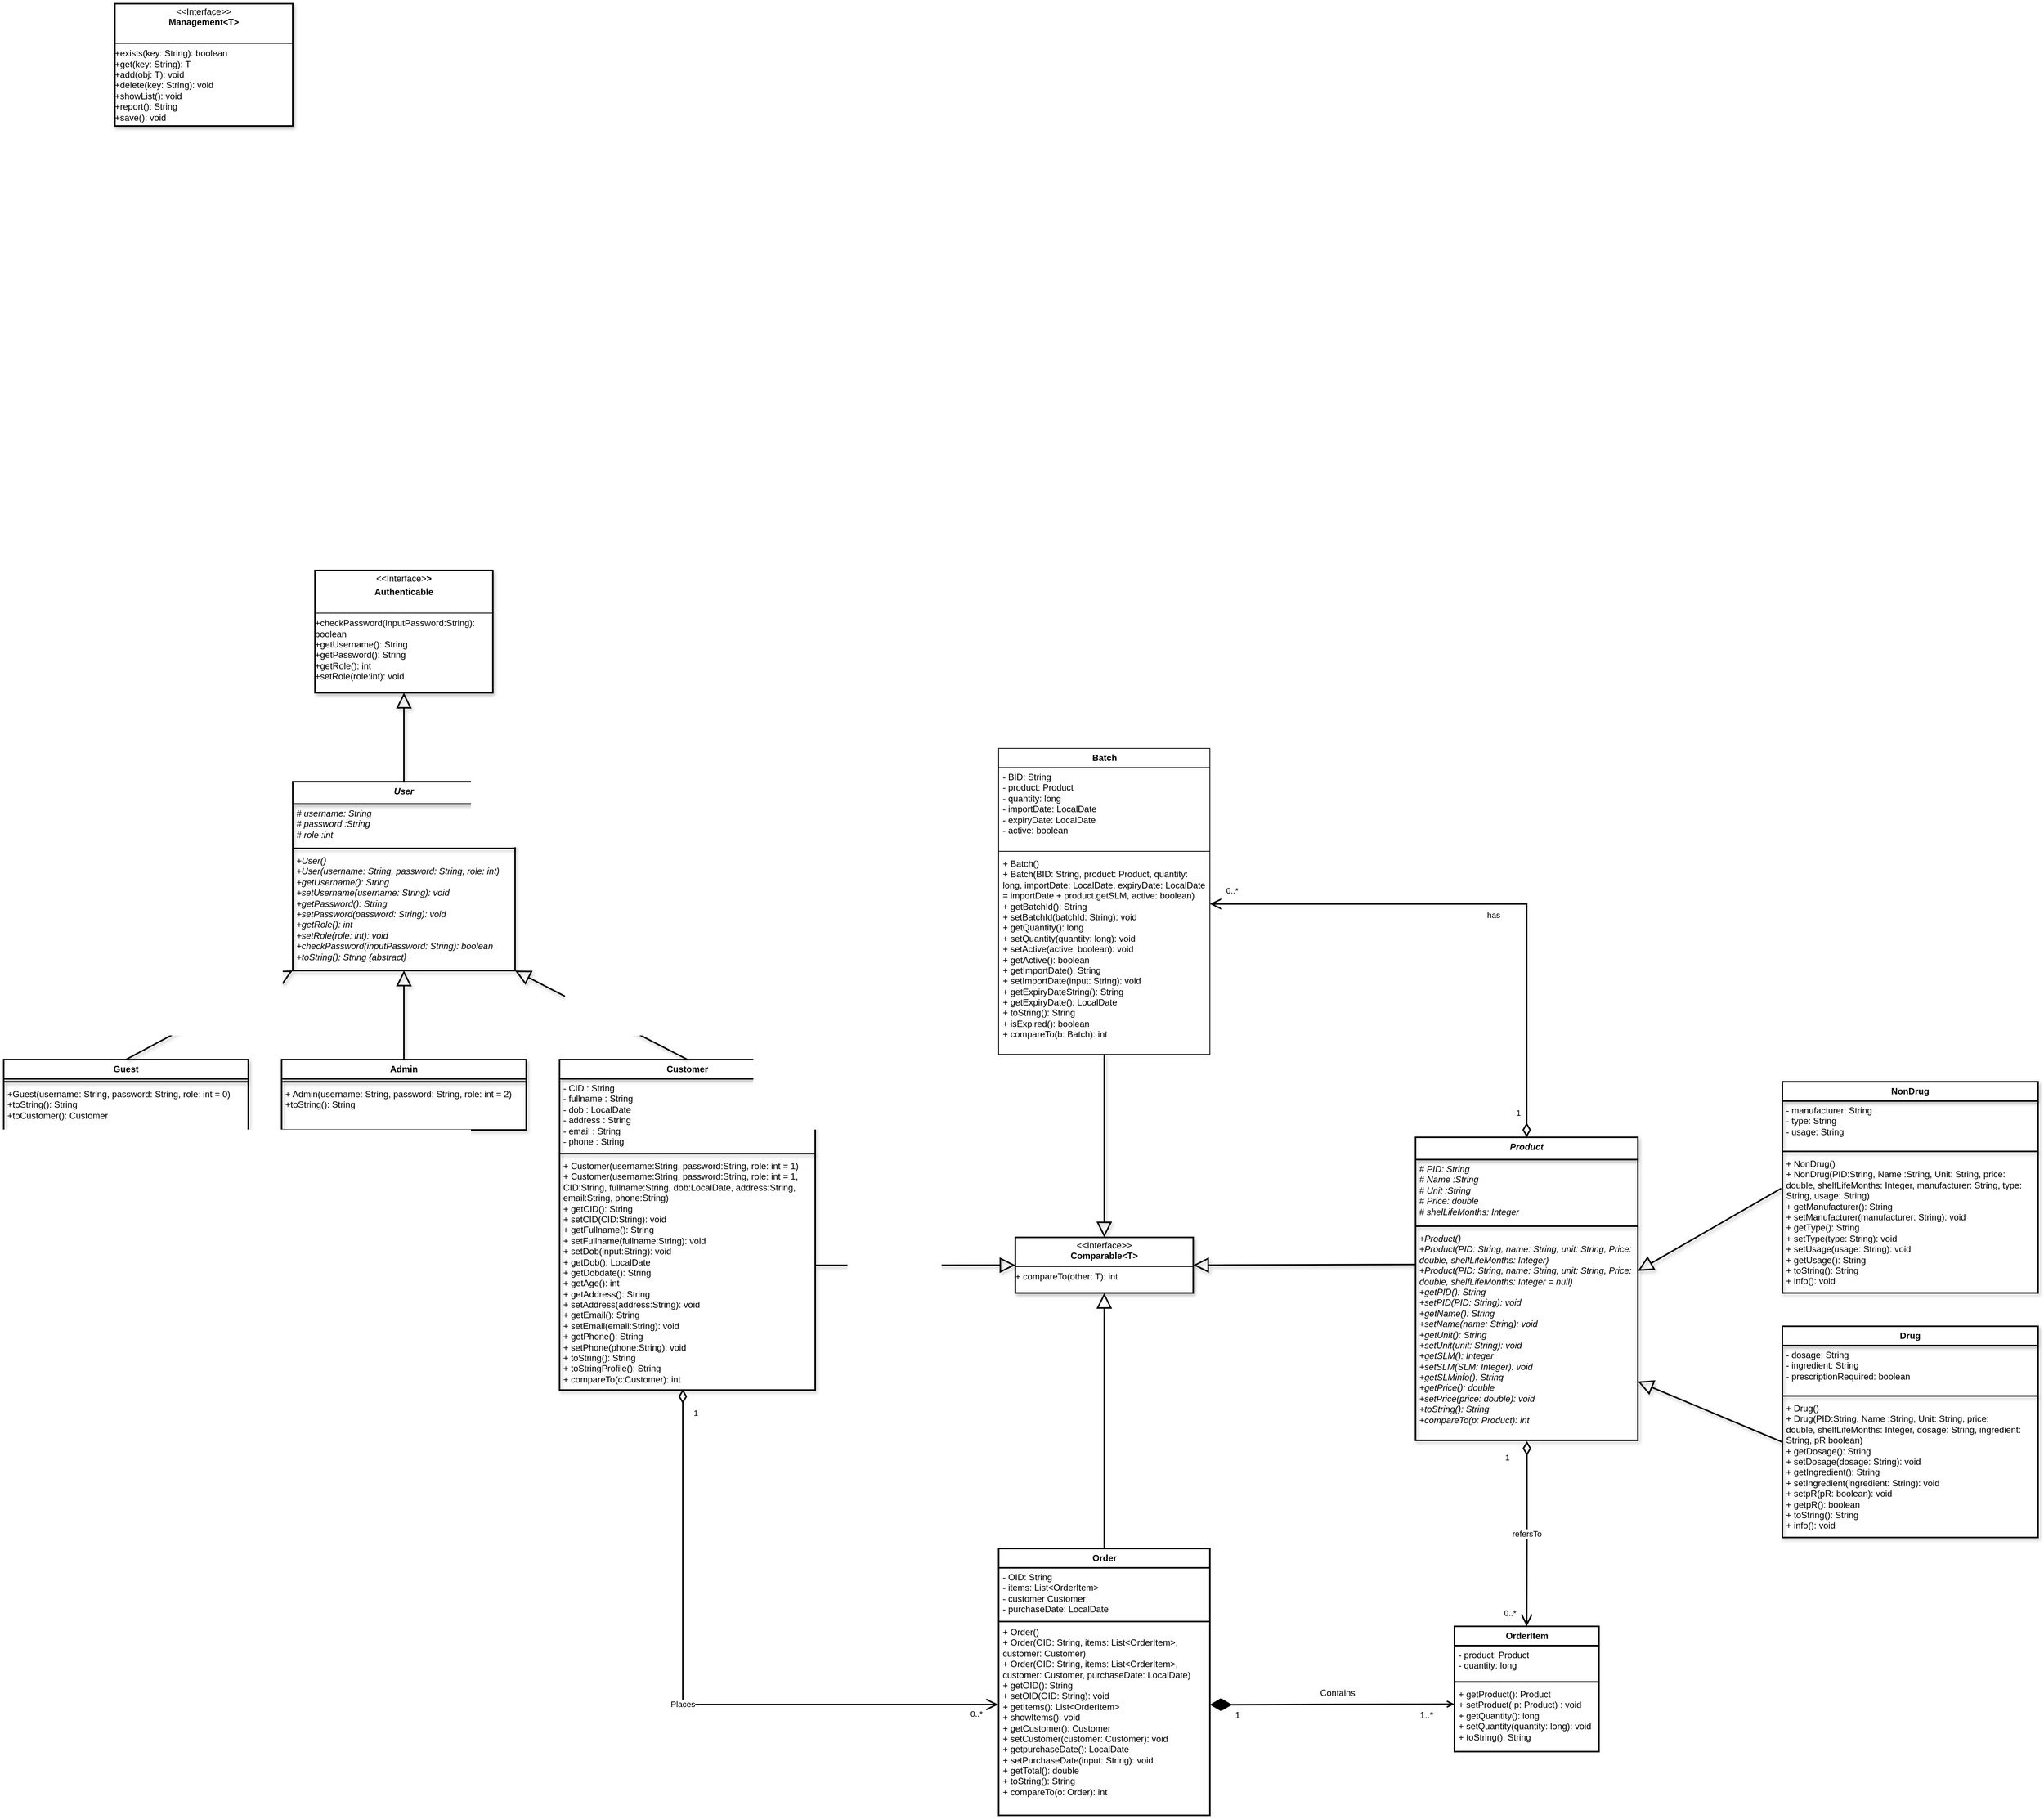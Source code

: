 <mxfile version="28.2.7">
  <diagram name="Trang-1" id="QcBJqrxH_IE6oO6Vi0jk">
    <mxGraphModel dx="4296" dy="549" grid="1" gridSize="15" guides="1" tooltips="1" connect="1" arrows="1" fold="1" page="1" pageScale="1" pageWidth="3300" pageHeight="4681" math="0" shadow="0">
      <root>
        <mxCell id="0" />
        <mxCell id="1" parent="0" />
        <mxCell id="m590TaEcWfAOfF5zcKe_-12" value="&lt;p style=&quot;margin:0px;margin-top:4px;text-align:center;&quot;&gt;&amp;lt;&amp;lt;Interface&amp;gt;&lt;b&gt;&amp;gt;&lt;/b&gt;&lt;/p&gt;&lt;p style=&quot;margin:0px;margin-top:4px;text-align:center;&quot;&gt;&lt;b&gt;Authenticable&lt;/b&gt;&lt;/p&gt;&lt;br&gt;&lt;hr size=&quot;1&quot; style=&quot;border-style:solid;&quot;&gt;+checkPassword(inputPassword:String): boolean&lt;div&gt;+getUsername(): String&amp;nbsp; &amp;nbsp; &amp;nbsp; &amp;nbsp; &amp;nbsp; &amp;nbsp; &amp;nbsp; &amp;nbsp; &amp;nbsp;&lt;/div&gt;+getPassword(): String&amp;nbsp; &amp;nbsp; &amp;nbsp; &amp;nbsp; &amp;nbsp; &amp;nbsp; &amp;nbsp; &amp;nbsp; &amp;nbsp;&amp;nbsp;&lt;br&gt;+getRole(): int&amp;nbsp; &amp;nbsp; &amp;nbsp; &amp;nbsp; &amp;nbsp; &amp;nbsp; &amp;nbsp; &amp;nbsp; &amp;nbsp; &amp;nbsp; &amp;nbsp; &amp;nbsp; &amp;nbsp; &amp;nbsp; +setRole(role:int): void&amp;nbsp;" style="verticalAlign=top;align=left;overflow=fill;html=1;whiteSpace=wrap;shadow=1;strokeWidth=2;spacing=1;fillOpacity=100;" parent="1" vertex="1">
          <mxGeometry x="-1095" y="1290" width="240" height="165" as="geometry" />
        </mxCell>
        <mxCell id="m590TaEcWfAOfF5zcKe_-13" value="&lt;p style=&quot;margin:0px;margin-top:4px;text-align:center;&quot;&gt;&amp;lt;&amp;lt;Interface&amp;gt;&amp;gt;&lt;br&gt;&lt;b&gt;Management&amp;lt;T&amp;gt;&lt;/b&gt;&lt;/p&gt;&lt;br&gt;&lt;hr size=&quot;1&quot; style=&quot;border-style:solid;&quot;&gt;&lt;div&gt;+exists(key: String): boolean&lt;/div&gt;&lt;div&gt;+get(key: String): T&lt;/div&gt;&lt;div&gt;+add(obj: T): void&amp;nbsp; &amp;nbsp; &amp;nbsp;&amp;nbsp;&lt;/div&gt;&lt;div&gt;+delete(key: String): void&amp;nbsp; &amp;nbsp; &amp;nbsp; &amp;nbsp; &amp;nbsp; &amp;nbsp;&amp;nbsp;&lt;/div&gt;&lt;div&gt;+showList(): void&amp;nbsp; &amp;nbsp; &amp;nbsp; &amp;nbsp; &amp;nbsp; &amp;nbsp; &amp;nbsp; &amp;nbsp; &amp;nbsp; &amp;nbsp; &amp;nbsp;&amp;nbsp;&lt;/div&gt;&lt;div&gt;+report(): String&amp;nbsp; &amp;nbsp; &amp;nbsp; &amp;nbsp; &amp;nbsp; &amp;nbsp; &amp;nbsp; &amp;nbsp; &amp;nbsp; &amp;nbsp; &amp;nbsp;&amp;nbsp;&lt;/div&gt;&lt;div&gt;+save(): void&amp;nbsp;&lt;/div&gt;" style="verticalAlign=top;align=left;overflow=fill;html=1;whiteSpace=wrap;shadow=1;strokeWidth=2;spacing=1;fillOpacity=100;" parent="1" vertex="1">
          <mxGeometry x="-1365" y="525" width="240" height="165" as="geometry" />
        </mxCell>
        <mxCell id="m590TaEcWfAOfF5zcKe_-14" value="&lt;i&gt;User&lt;/i&gt;" style="swimlane;fontStyle=1;align=center;verticalAlign=top;childLayout=stackLayout;horizontal=1;startSize=30;horizontalStack=0;resizeParent=1;resizeParentMax=0;resizeLast=0;collapsible=1;marginBottom=0;whiteSpace=wrap;html=1;shadow=1;strokeWidth=2;spacing=1;fillOpacity=100;" parent="1" vertex="1">
          <mxGeometry x="-1125" y="1575" width="300" height="255" as="geometry">
            <mxRectangle x="375" y="420" width="75" height="30" as="alternateBounds" />
          </mxGeometry>
        </mxCell>
        <mxCell id="m590TaEcWfAOfF5zcKe_-15" value="&lt;div&gt;&lt;i&gt;# username: String&lt;/i&gt;&lt;/div&gt;&lt;div&gt;&lt;i&gt;# password :String&lt;/i&gt;&lt;/div&gt;&lt;div&gt;&lt;i&gt;# role :int&lt;/i&gt;&lt;/div&gt;" style="text;strokeColor=none;fillColor=none;align=left;verticalAlign=top;spacingLeft=4;spacingRight=4;overflow=hidden;rotatable=0;points=[[0,0.5],[1,0.5]];portConstraint=eastwest;whiteSpace=wrap;html=1;shadow=1;strokeWidth=2;spacing=1;fillOpacity=100;" parent="m590TaEcWfAOfF5zcKe_-14" vertex="1">
          <mxGeometry y="30" width="300" height="56" as="geometry" />
        </mxCell>
        <mxCell id="m590TaEcWfAOfF5zcKe_-16" value="" style="line;strokeWidth=2;fillColor=none;align=left;verticalAlign=middle;spacingTop=-1;spacingLeft=3;spacingRight=3;rotatable=0;labelPosition=right;points=[];portConstraint=eastwest;strokeColor=inherit;shadow=1;spacing=1;fillOpacity=100;" parent="m590TaEcWfAOfF5zcKe_-14" vertex="1">
          <mxGeometry y="86" width="300" height="8" as="geometry" />
        </mxCell>
        <mxCell id="m590TaEcWfAOfF5zcKe_-17" value="&lt;div&gt;&lt;i&gt;+User()&amp;nbsp; &amp;nbsp;&amp;nbsp;&lt;/i&gt;&lt;/div&gt;&lt;div&gt;&lt;i&gt;+User(username: String, password: String, role: int)&amp;nbsp;&lt;/i&gt;&lt;/div&gt;&lt;div&gt;&lt;i&gt;+getUsername(): String&amp;nbsp;&amp;nbsp;&lt;/i&gt;&lt;/div&gt;&lt;div&gt;&lt;i&gt;+setUsername(username: String): void&amp;nbsp; &amp;nbsp; +getPassword(): String&amp;nbsp; &amp;nbsp; &amp;nbsp; &amp;nbsp; &amp;nbsp; &amp;nbsp; &amp;nbsp; &amp;nbsp; +setPassword(password: String): void&amp;nbsp; &amp;nbsp; &amp;nbsp; &amp;nbsp; &amp;nbsp; &amp;nbsp; &amp;nbsp;&lt;/i&gt;&lt;/div&gt;&lt;div&gt;&lt;i&gt;+getRole(): int&amp;nbsp; &amp;nbsp; &amp;nbsp; &amp;nbsp; &amp;nbsp; &amp;nbsp; &amp;nbsp; &amp;nbsp; &amp;nbsp; &amp;nbsp; &amp;nbsp; &amp;nbsp; &amp;nbsp; &amp;nbsp; &amp;nbsp;&amp;nbsp;&lt;/i&gt;&lt;/div&gt;&lt;div&gt;&lt;i&gt;+setRole(role: int): void&amp;nbsp; &amp;nbsp; &amp;nbsp; &amp;nbsp; &amp;nbsp; &amp;nbsp; &amp;nbsp; &amp;nbsp; +checkPassword(inputPassword: String): boolean&lt;/i&gt;&lt;/div&gt;&lt;div&gt;&lt;i&gt;+toString(): String {abstract}&amp;nbsp;&lt;/i&gt;&lt;/div&gt;" style="text;strokeColor=none;fillColor=none;align=left;verticalAlign=top;spacingLeft=4;spacingRight=4;overflow=hidden;rotatable=0;points=[[0,0.5],[1,0.5]];portConstraint=eastwest;whiteSpace=wrap;html=1;shadow=1;strokeWidth=2;spacing=1;fillOpacity=100;" parent="m590TaEcWfAOfF5zcKe_-14" vertex="1">
          <mxGeometry y="94" width="300" height="161" as="geometry" />
        </mxCell>
        <mxCell id="m590TaEcWfAOfF5zcKe_-19" value="" style="endArrow=block;endSize=16;endFill=0;html=1;rounded=0;entryX=0.5;entryY=1;entryDx=0;entryDy=0;exitX=0.5;exitY=0;exitDx=0;exitDy=0;shadow=1;strokeWidth=2;spacing=1;fillOpacity=100;" parent="1" source="m590TaEcWfAOfF5zcKe_-14" target="m590TaEcWfAOfF5zcKe_-12" edge="1">
          <mxGeometry width="160" relative="1" as="geometry">
            <mxPoint x="-1005" y="1530" as="sourcePoint" />
            <mxPoint x="-845" y="1530" as="targetPoint" />
          </mxGeometry>
        </mxCell>
        <mxCell id="m590TaEcWfAOfF5zcKe_-20" value="Guest" style="swimlane;fontStyle=1;align=center;verticalAlign=top;childLayout=stackLayout;horizontal=1;startSize=26;horizontalStack=0;resizeParent=1;resizeParentMax=0;resizeLast=0;collapsible=1;marginBottom=0;whiteSpace=wrap;html=1;shadow=1;strokeWidth=2;spacing=1;fillOpacity=100;" parent="1" vertex="1">
          <mxGeometry x="-1515" y="1950" width="330" height="98" as="geometry" />
        </mxCell>
        <mxCell id="m590TaEcWfAOfF5zcKe_-22" value="" style="line;strokeWidth=2;fillColor=none;align=left;verticalAlign=middle;spacingTop=-1;spacingLeft=3;spacingRight=3;rotatable=0;labelPosition=right;points=[];portConstraint=eastwest;strokeColor=inherit;shadow=1;spacing=1;fillOpacity=100;" parent="m590TaEcWfAOfF5zcKe_-20" vertex="1">
          <mxGeometry y="26" width="330" height="8" as="geometry" />
        </mxCell>
        <mxCell id="m590TaEcWfAOfF5zcKe_-23" value="&lt;div&gt;+Guest(username: String, password: String, role: int = 0)&lt;/div&gt;&lt;div&gt;+toString(): String&amp;nbsp; &amp;nbsp; &amp;nbsp; &amp;nbsp; &amp;nbsp; &amp;nbsp; &amp;nbsp; &amp;nbsp; &amp;nbsp; &amp;nbsp; &amp;nbsp; &amp;nbsp; &amp;nbsp; &amp;nbsp; &amp;nbsp; &amp;nbsp;&lt;/div&gt;&lt;div&gt;+toCustomer(): Customer&lt;/div&gt;" style="text;strokeColor=none;fillColor=none;align=left;verticalAlign=top;spacingLeft=4;spacingRight=4;overflow=hidden;rotatable=0;points=[[0,0.5],[1,0.5]];portConstraint=eastwest;whiteSpace=wrap;html=1;shadow=1;strokeWidth=2;spacing=1;fillOpacity=100;" parent="m590TaEcWfAOfF5zcKe_-20" vertex="1">
          <mxGeometry y="34" width="330" height="64" as="geometry" />
        </mxCell>
        <mxCell id="m590TaEcWfAOfF5zcKe_-24" value="Customer" style="swimlane;fontStyle=1;align=center;verticalAlign=top;childLayout=stackLayout;horizontal=1;startSize=26;horizontalStack=0;resizeParent=1;resizeParentMax=0;resizeLast=0;collapsible=1;marginBottom=0;whiteSpace=wrap;html=1;shadow=1;strokeWidth=2;spacing=1;fillOpacity=100;" parent="1" vertex="1">
          <mxGeometry x="-765" y="1950" width="345" height="446" as="geometry" />
        </mxCell>
        <mxCell id="m590TaEcWfAOfF5zcKe_-25" value="&lt;div&gt;- CID : String&amp;nbsp; &amp;nbsp; &amp;nbsp; &amp;nbsp; &amp;nbsp; &amp;nbsp; &amp;nbsp; &amp;nbsp; &amp;nbsp; &amp;nbsp;&lt;/div&gt;&lt;div&gt;- fullname : String&amp;nbsp; &amp;nbsp; &amp;nbsp; &amp;nbsp; &amp;nbsp; &amp;nbsp;&amp;nbsp;&lt;/div&gt;&lt;div&gt;- dob : LocalDate&amp;nbsp; &amp;nbsp; &amp;nbsp; &amp;nbsp; &amp;nbsp; &amp;nbsp; &amp;nbsp; &amp;nbsp; &amp;nbsp;&lt;/div&gt;&lt;div&gt;- address : String&amp;nbsp; &amp;nbsp;&lt;/div&gt;&lt;div&gt;- email : String&amp;nbsp; &amp;nbsp; &amp;nbsp; &amp;nbsp; &amp;nbsp; &amp;nbsp; &amp;nbsp; &amp;nbsp; &amp;nbsp;&amp;nbsp;&lt;/div&gt;&lt;div&gt;- phone : String&lt;/div&gt;" style="text;strokeColor=none;fillColor=none;align=left;verticalAlign=top;spacingLeft=4;spacingRight=4;overflow=hidden;rotatable=0;points=[[0,0.5],[1,0.5]];portConstraint=eastwest;whiteSpace=wrap;html=1;shadow=1;strokeWidth=2;spacing=1;fillOpacity=100;" parent="m590TaEcWfAOfF5zcKe_-24" vertex="1">
          <mxGeometry y="26" width="345" height="97" as="geometry" />
        </mxCell>
        <mxCell id="m590TaEcWfAOfF5zcKe_-26" value="" style="line;strokeWidth=2;fillColor=none;align=left;verticalAlign=middle;spacingTop=-1;spacingLeft=3;spacingRight=3;rotatable=0;labelPosition=right;points=[];portConstraint=eastwest;strokeColor=inherit;shadow=1;spacing=1;fillOpacity=100;" parent="m590TaEcWfAOfF5zcKe_-24" vertex="1">
          <mxGeometry y="123" width="345" height="8" as="geometry" />
        </mxCell>
        <mxCell id="m590TaEcWfAOfF5zcKe_-27" value="&lt;div&gt;+ Customer(username:String, password:String, role: int = 1)&lt;/div&gt;&lt;div&gt;+ Customer(username:String, password:String, role: int = 1,&amp;nbsp; CID:String, fullname:String, dob:LocalDate, address:String, email:String, phone:String)&amp;nbsp;&amp;nbsp;&lt;/div&gt;&lt;div&gt;+ getCID(): String&amp;nbsp; &amp;nbsp; &amp;nbsp; &amp;nbsp; &amp;nbsp; &amp;nbsp; &amp;nbsp; &amp;nbsp; &amp;nbsp;&amp;nbsp;&lt;/div&gt;&lt;div&gt;+ setCID(CID:String): void&amp;nbsp; &amp;nbsp; &amp;nbsp; &amp;nbsp; &amp;nbsp;&lt;/div&gt;&lt;div&gt;+ getFullname(): String&amp;nbsp; &amp;nbsp; &amp;nbsp; &amp;nbsp; &amp;nbsp; &amp;nbsp; &amp;nbsp;&amp;nbsp;&lt;/div&gt;&lt;div&gt;+ setFullname(fullname:String): void&amp;nbsp;&lt;/div&gt;&lt;div&gt;+ setDob(input:String): void&amp;nbsp; &amp;nbsp; &amp;nbsp; &amp;nbsp;&amp;nbsp;&lt;/div&gt;&lt;div&gt;+ getDob(): LocalDate&amp;nbsp; &amp;nbsp; &amp;nbsp; &amp;nbsp; &amp;nbsp; &amp;nbsp; &amp;nbsp; &amp;nbsp;&amp;nbsp;&lt;/div&gt;&lt;div&gt;+ getDobdate(): String&amp;nbsp; &amp;nbsp; &amp;nbsp; &amp;nbsp; &amp;nbsp; &amp;nbsp; &amp;nbsp; &amp;nbsp;&lt;/div&gt;&lt;div&gt;+ getAge(): int&amp;nbsp; &amp;nbsp; &amp;nbsp; &amp;nbsp; &amp;nbsp; &amp;nbsp; &amp;nbsp; &amp;nbsp; &amp;nbsp; &amp;nbsp; &amp;nbsp;&amp;nbsp;&lt;/div&gt;&lt;div&gt;+ getAddress(): String&amp;nbsp; &amp;nbsp; &amp;nbsp; &amp;nbsp; &amp;nbsp; &amp;nbsp; &amp;nbsp; &amp;nbsp;&lt;/div&gt;&lt;div&gt;+ setAddress(address:String): void&amp;nbsp;&lt;/div&gt;&lt;div&gt;+ getEmail(): String&amp;nbsp; &amp;nbsp; &amp;nbsp; &amp;nbsp; &amp;nbsp; &amp;nbsp; &amp;nbsp; &amp;nbsp;&lt;/div&gt;&lt;div&gt;+ setEmail(email:String): void&amp;nbsp; &amp;nbsp; &amp;nbsp; &amp;nbsp;&lt;/div&gt;&lt;div&gt;+ getPhone(): String&amp;nbsp; &amp;nbsp; &amp;nbsp; &amp;nbsp; &amp;nbsp; &amp;nbsp; &amp;nbsp; &amp;nbsp; &amp;nbsp;&lt;/div&gt;&lt;div&gt;+ setPhone(phone:String): void&amp;nbsp; &amp;nbsp; &amp;nbsp;&lt;/div&gt;&lt;div&gt;+ toString(): String&amp;nbsp; &amp;nbsp; &amp;nbsp; &amp;nbsp; &amp;nbsp; &amp;nbsp; &amp;nbsp; &amp;nbsp;&lt;/div&gt;&lt;div&gt;+ toStringProfile(): String&amp;nbsp; &amp;nbsp; &amp;nbsp; &amp;nbsp;&lt;/div&gt;&lt;div&gt;+ compareTo(c:Customer): int&amp;nbsp;&lt;/div&gt;" style="text;strokeColor=none;fillColor=none;align=left;verticalAlign=top;spacingLeft=4;spacingRight=4;overflow=hidden;rotatable=0;points=[[0,0.5],[1,0.5]];portConstraint=eastwest;whiteSpace=wrap;html=1;shadow=1;strokeWidth=2;spacing=1;fillOpacity=100;" parent="m590TaEcWfAOfF5zcKe_-24" vertex="1">
          <mxGeometry y="131" width="345" height="315" as="geometry" />
        </mxCell>
        <mxCell id="m590TaEcWfAOfF5zcKe_-32" value="Admin" style="swimlane;fontStyle=1;align=center;verticalAlign=top;childLayout=stackLayout;horizontal=1;startSize=26;horizontalStack=0;resizeParent=1;resizeParentMax=0;resizeLast=0;collapsible=1;marginBottom=0;whiteSpace=wrap;html=1;shadow=1;strokeWidth=2;spacing=1;fillOpacity=100;" parent="1" vertex="1">
          <mxGeometry x="-1140" y="1950" width="330" height="95" as="geometry" />
        </mxCell>
        <mxCell id="m590TaEcWfAOfF5zcKe_-33" value="" style="line;strokeWidth=2;fillColor=none;align=left;verticalAlign=middle;spacingTop=-1;spacingLeft=3;spacingRight=3;rotatable=0;labelPosition=right;points=[];portConstraint=eastwest;strokeColor=inherit;shadow=1;spacing=1;fillOpacity=100;" parent="m590TaEcWfAOfF5zcKe_-32" vertex="1">
          <mxGeometry y="26" width="330" height="8" as="geometry" />
        </mxCell>
        <mxCell id="m590TaEcWfAOfF5zcKe_-34" value="&lt;div&gt;+ Admin(username: String, password: String, role: int = 2)&lt;/div&gt;&lt;div&gt;+toString(): String&amp;nbsp; &amp;nbsp;&lt;/div&gt;" style="text;strokeColor=none;fillColor=none;align=left;verticalAlign=top;spacingLeft=4;spacingRight=4;overflow=hidden;rotatable=0;points=[[0,0.5],[1,0.5]];portConstraint=eastwest;whiteSpace=wrap;html=1;shadow=1;strokeWidth=2;spacing=1;fillOpacity=100;" parent="m590TaEcWfAOfF5zcKe_-32" vertex="1">
          <mxGeometry y="34" width="330" height="61" as="geometry" />
        </mxCell>
        <mxCell id="m590TaEcWfAOfF5zcKe_-36" value="" style="endArrow=block;endSize=16;endFill=0;html=1;rounded=0;exitX=0.5;exitY=0;exitDx=0;exitDy=0;shadow=1;strokeWidth=2;spacing=1;fillOpacity=100;" parent="1" source="m590TaEcWfAOfF5zcKe_-20" target="m590TaEcWfAOfF5zcKe_-17" edge="1">
          <mxGeometry x="1" y="108" width="160" relative="1" as="geometry">
            <mxPoint x="-1335.0" y="1950" as="sourcePoint" />
            <mxPoint x="-825" y="1665" as="targetPoint" />
            <mxPoint x="-13" y="3" as="offset" />
          </mxGeometry>
        </mxCell>
        <mxCell id="m590TaEcWfAOfF5zcKe_-37" value="" style="endArrow=block;endSize=16;endFill=0;html=1;rounded=0;exitX=0.5;exitY=0;exitDx=0;exitDy=0;shadow=1;strokeWidth=2;spacing=1;fillOpacity=100;" parent="1" source="m590TaEcWfAOfF5zcKe_-32" edge="1">
          <mxGeometry x="1" y="108" width="160" relative="1" as="geometry">
            <mxPoint x="-675" y="1605" as="sourcePoint" />
            <mxPoint x="-975" y="1830" as="targetPoint" />
            <mxPoint x="-13" y="3" as="offset" />
          </mxGeometry>
        </mxCell>
        <mxCell id="m590TaEcWfAOfF5zcKe_-38" value="" style="endArrow=block;endSize=16;endFill=0;html=1;rounded=0;exitX=0.5;exitY=0;exitDx=0;exitDy=0;shadow=1;strokeWidth=2;spacing=1;fillOpacity=100;" parent="1" source="m590TaEcWfAOfF5zcKe_-24" edge="1">
          <mxGeometry width="160" relative="1" as="geometry">
            <mxPoint x="-345" y="1995" as="sourcePoint" />
            <mxPoint x="-825" y="1830" as="targetPoint" />
          </mxGeometry>
        </mxCell>
        <mxCell id="m590TaEcWfAOfF5zcKe_-39" value="&lt;i&gt;Product&lt;/i&gt;" style="swimlane;fontStyle=1;align=center;verticalAlign=top;childLayout=stackLayout;horizontal=1;startSize=30;horizontalStack=0;resizeParent=1;resizeParentMax=0;resizeLast=0;collapsible=1;marginBottom=0;whiteSpace=wrap;html=1;shadow=1;strokeWidth=2;spacing=1;fillOpacity=100;" parent="1" vertex="1">
          <mxGeometry x="390" y="2055" width="300" height="409" as="geometry">
            <mxRectangle x="375" y="420" width="75" height="30" as="alternateBounds" />
          </mxGeometry>
        </mxCell>
        <mxCell id="m590TaEcWfAOfF5zcKe_-40" value="&lt;div&gt;&lt;i&gt;# PID: String&lt;/i&gt;&lt;/div&gt;&lt;div&gt;&lt;i&gt;# Name :String&lt;/i&gt;&lt;/div&gt;&lt;div&gt;&lt;i&gt;# Unit :String&lt;/i&gt;&lt;/div&gt;&lt;div&gt;&lt;i&gt;# Price: double&lt;/i&gt;&lt;/div&gt;&lt;div&gt;&lt;i&gt;# shelLifeMonths: Integer&lt;/i&gt;&lt;/div&gt;" style="text;strokeColor=none;fillColor=none;align=left;verticalAlign=top;spacingLeft=4;spacingRight=4;overflow=hidden;rotatable=0;points=[[0,0.5],[1,0.5]];portConstraint=eastwest;whiteSpace=wrap;html=1;shadow=1;strokeWidth=2;spacing=1;fillOpacity=100;" parent="m590TaEcWfAOfF5zcKe_-39" vertex="1">
          <mxGeometry y="30" width="300" height="86" as="geometry" />
        </mxCell>
        <mxCell id="m590TaEcWfAOfF5zcKe_-41" value="" style="line;strokeWidth=2;fillColor=none;align=left;verticalAlign=middle;spacingTop=-1;spacingLeft=3;spacingRight=3;rotatable=0;labelPosition=right;points=[];portConstraint=eastwest;strokeColor=inherit;shadow=1;spacing=1;fillOpacity=100;" parent="m590TaEcWfAOfF5zcKe_-39" vertex="1">
          <mxGeometry y="116" width="300" height="8" as="geometry" />
        </mxCell>
        <mxCell id="m590TaEcWfAOfF5zcKe_-42" value="&lt;div&gt;&lt;i&gt;+Product()&amp;nbsp; &amp;nbsp;&amp;nbsp;&lt;/i&gt;&lt;/div&gt;&lt;div&gt;&lt;i&gt;+Product(PID: String, name: String, unit: String, Price: double, shelfLifeMonths: Integer)&lt;/i&gt;&lt;/div&gt;&lt;div&gt;&lt;i&gt;+Product(PID: String, name: String, unit: String, Price: double,&amp;nbsp;&lt;/i&gt;&lt;i&gt;shelfLifeMonths&lt;/i&gt;&lt;i&gt;: Integer = null)&lt;/i&gt;&lt;/div&gt;&lt;div&gt;&lt;i&gt;+getPID(): String&amp;nbsp;&amp;nbsp;&lt;/i&gt;&lt;/div&gt;&lt;div&gt;&lt;i&gt;+setPID(PID: String): void&amp;nbsp; &amp;nbsp;&amp;nbsp;&lt;/i&gt;&lt;/div&gt;&lt;div&gt;&lt;i&gt;+getName(): String&amp;nbsp; &amp;nbsp; &amp;nbsp; &amp;nbsp; &amp;nbsp; &amp;nbsp; &amp;nbsp; &amp;nbsp;&amp;nbsp;&lt;/i&gt;&lt;/div&gt;&lt;div&gt;&lt;i&gt;+setName(name: String): void&amp;nbsp;&lt;/i&gt;&lt;/div&gt;&lt;div&gt;&lt;div&gt;&lt;i&gt;+getUnit(): String&amp;nbsp; &amp;nbsp; &amp;nbsp; &amp;nbsp; &amp;nbsp; &amp;nbsp; &amp;nbsp; &amp;nbsp;&amp;nbsp;&lt;/i&gt;&lt;/div&gt;&lt;div&gt;&lt;i&gt;+setUnit(unit: String): void&amp;nbsp;&lt;/i&gt;&lt;i&gt;&amp;nbsp; &amp;nbsp; &amp;nbsp; &amp;nbsp; &amp;nbsp;&lt;/i&gt;&lt;/div&gt;&lt;/div&gt;&lt;div&gt;&lt;i&gt;+getSLM(): Integer&amp;nbsp; &amp;nbsp; &amp;nbsp; &amp;nbsp; &amp;nbsp; &amp;nbsp; &amp;nbsp; &amp;nbsp; &amp;nbsp; &amp;nbsp; &amp;nbsp; &amp;nbsp; &amp;nbsp; &amp;nbsp; &amp;nbsp;&lt;/i&gt;&lt;/div&gt;&lt;div&gt;&lt;i&gt;+setSLM(SLM: Integer): void&lt;/i&gt;&lt;/div&gt;&lt;div&gt;&lt;i&gt;+getSLMinfo(): String&amp;nbsp; &amp;nbsp; &amp;nbsp;&lt;/i&gt;&lt;br&gt;&lt;div&gt;&lt;i&gt;+getPrice(): double&amp;nbsp; &amp;nbsp; &amp;nbsp; &amp;nbsp; &amp;nbsp; &amp;nbsp; &amp;nbsp; &amp;nbsp;&amp;nbsp;&lt;/i&gt;&lt;/div&gt;&lt;div&gt;&lt;i&gt;+setPrice(price: double): void&amp;nbsp;&lt;/i&gt;&lt;/div&gt;&lt;/div&gt;&lt;div&gt;&lt;i&gt;+toString(): String&amp;nbsp;&lt;/i&gt;&lt;/div&gt;&lt;div&gt;&lt;i&gt;+compareTo(p: Product): int&amp;nbsp;&lt;/i&gt;&lt;/div&gt;" style="text;strokeColor=none;fillColor=none;align=left;verticalAlign=top;spacingLeft=4;spacingRight=4;overflow=hidden;rotatable=0;points=[[0,0.5],[1,0.5]];portConstraint=eastwest;whiteSpace=wrap;html=1;shadow=1;strokeWidth=2;spacing=1;fillOpacity=100;" parent="m590TaEcWfAOfF5zcKe_-39" vertex="1">
          <mxGeometry y="124" width="300" height="285" as="geometry" />
        </mxCell>
        <mxCell id="m590TaEcWfAOfF5zcKe_-43" value="&lt;p style=&quot;margin:0px;margin-top:4px;text-align:center;&quot;&gt;&amp;lt;&amp;lt;Interface&amp;gt;&amp;gt;&lt;br&gt;&lt;b&gt;Comparable&amp;lt;T&amp;gt;&lt;/b&gt;&lt;/p&gt;&lt;hr size=&quot;1&quot; style=&quot;border-style:solid;&quot;&gt;+ compareTo(other: T): int" style="verticalAlign=top;align=left;overflow=fill;html=1;whiteSpace=wrap;shadow=1;strokeWidth=2;spacing=1;fillOpacity=100;" parent="1" vertex="1">
          <mxGeometry x="-150" y="2190" width="240" height="75" as="geometry" />
        </mxCell>
        <mxCell id="m590TaEcWfAOfF5zcKe_-44" value="" style="endArrow=block;endSize=16;endFill=0;html=1;rounded=0;exitX=-0.001;exitY=0.167;exitDx=0;exitDy=0;entryX=1;entryY=0.5;entryDx=0;entryDy=0;shadow=1;strokeWidth=2;exitPerimeter=0;spacing=1;fillOpacity=100;" parent="1" source="m590TaEcWfAOfF5zcKe_-42" target="m590TaEcWfAOfF5zcKe_-43" edge="1">
          <mxGeometry x="0.002" width="160" relative="1" as="geometry">
            <mxPoint x="-585" y="1485" as="sourcePoint" />
            <mxPoint x="-600" y="1365" as="targetPoint" />
            <mxPoint as="offset" />
          </mxGeometry>
        </mxCell>
        <mxCell id="m590TaEcWfAOfF5zcKe_-45" value="" style="endArrow=block;endSize=16;endFill=0;html=1;rounded=0;entryX=0;entryY=0.5;entryDx=0;entryDy=0;exitX=1;exitY=0.466;exitDx=0;exitDy=0;exitPerimeter=0;shadow=1;strokeWidth=2;spacing=1;fillOpacity=100;" parent="1" source="m590TaEcWfAOfF5zcKe_-27" target="m590TaEcWfAOfF5zcKe_-43" edge="1">
          <mxGeometry width="160" relative="1" as="geometry">
            <mxPoint x="-547" y="1920" as="sourcePoint" />
            <mxPoint x="-780" y="1800" as="targetPoint" />
          </mxGeometry>
        </mxCell>
        <mxCell id="m590TaEcWfAOfF5zcKe_-46" value="Drug" style="swimlane;fontStyle=1;align=center;verticalAlign=top;childLayout=stackLayout;horizontal=1;startSize=26;horizontalStack=0;resizeParent=1;resizeParentMax=0;resizeLast=0;collapsible=1;marginBottom=0;whiteSpace=wrap;html=1;shadow=1;strokeWidth=2;spacing=1;fillOpacity=100;" parent="1" vertex="1">
          <mxGeometry x="885" y="2310" width="345" height="285" as="geometry" />
        </mxCell>
        <mxCell id="m590TaEcWfAOfF5zcKe_-47" value="&lt;div&gt;- dosage: String&lt;/div&gt;&lt;div&gt;- ingredient: String&lt;/div&gt;&lt;div&gt;- prescriptionRequired: boolean&lt;/div&gt;" style="text;strokeColor=none;fillColor=none;align=left;verticalAlign=top;spacingLeft=4;spacingRight=4;overflow=hidden;rotatable=0;points=[[0,0.5],[1,0.5]];portConstraint=eastwest;whiteSpace=wrap;html=1;shadow=1;strokeWidth=2;spacing=1;fillOpacity=100;" parent="m590TaEcWfAOfF5zcKe_-46" vertex="1">
          <mxGeometry y="26" width="345" height="64" as="geometry" />
        </mxCell>
        <mxCell id="m590TaEcWfAOfF5zcKe_-48" value="" style="line;strokeWidth=2;fillColor=none;align=left;verticalAlign=middle;spacingTop=-1;spacingLeft=3;spacingRight=3;rotatable=0;labelPosition=right;points=[];portConstraint=eastwest;strokeColor=inherit;shadow=1;spacing=1;fillOpacity=100;" parent="m590TaEcWfAOfF5zcKe_-46" vertex="1">
          <mxGeometry y="90" width="345" height="8" as="geometry" />
        </mxCell>
        <mxCell id="m590TaEcWfAOfF5zcKe_-49" value="&lt;div&gt;+ Drug()&lt;/div&gt;&lt;div&gt;+ Drug(PID:String, Name :String, Unit: String,&amp;nbsp;price: double,&amp;nbsp;shelfLifeMonths: Integer, dosage: String, ingredient: String, pR boolean)&amp;nbsp;&amp;nbsp;&lt;/div&gt;&lt;div&gt;+ getDosage(): String&amp;nbsp; &amp;nbsp; &amp;nbsp; &amp;nbsp; &amp;nbsp; &amp;nbsp; &amp;nbsp; &amp;nbsp; &amp;nbsp;&amp;nbsp;&lt;/div&gt;&lt;div&gt;+ setDosage(dosage: String): void&amp;nbsp; &amp;nbsp; &amp;nbsp; &amp;nbsp; &amp;nbsp;&lt;/div&gt;&lt;div&gt;+ getIngredient(): String&amp;nbsp; &amp;nbsp; &amp;nbsp; &amp;nbsp; &amp;nbsp; &amp;nbsp; &amp;nbsp;&amp;nbsp;&lt;/div&gt;&lt;div&gt;+ setIngredient(ingredient: String): void&amp;nbsp;&lt;/div&gt;&lt;div&gt;+ setpR(pR: boolean): void&amp;nbsp; &amp;nbsp; &amp;nbsp; &amp;nbsp;&amp;nbsp;&lt;/div&gt;&lt;div&gt;+ getpR(): boolean&amp;nbsp; &amp;nbsp; &amp;nbsp; &amp;nbsp; &amp;nbsp; &amp;nbsp; &amp;nbsp; &amp;nbsp; &amp;nbsp;&amp;nbsp;&lt;/div&gt;&lt;div&gt;+ toString(): String&amp;nbsp; &amp;nbsp; &amp;nbsp; &amp;nbsp; &amp;nbsp; &amp;nbsp; &amp;nbsp; &amp;nbsp;&lt;/div&gt;&lt;div&gt;+ info(): void&amp;nbsp; &amp;nbsp; &amp;nbsp; &amp;nbsp;&lt;/div&gt;" style="text;strokeColor=none;fillColor=none;align=left;verticalAlign=top;spacingLeft=4;spacingRight=4;overflow=hidden;rotatable=0;points=[[0,0.5],[1,0.5]];portConstraint=eastwest;whiteSpace=wrap;html=1;shadow=1;strokeWidth=2;spacing=1;fillOpacity=100;" parent="m590TaEcWfAOfF5zcKe_-46" vertex="1">
          <mxGeometry y="98" width="345" height="187" as="geometry" />
        </mxCell>
        <mxCell id="m590TaEcWfAOfF5zcKe_-54" value="NonDrug" style="swimlane;fontStyle=1;align=center;verticalAlign=top;childLayout=stackLayout;horizontal=1;startSize=26;horizontalStack=0;resizeParent=1;resizeParentMax=0;resizeLast=0;collapsible=1;marginBottom=0;whiteSpace=wrap;html=1;shadow=1;strokeWidth=2;spacing=1;fillOpacity=100;" parent="1" vertex="1">
          <mxGeometry x="885" y="1980" width="345" height="285" as="geometry" />
        </mxCell>
        <mxCell id="m590TaEcWfAOfF5zcKe_-55" value="&lt;div&gt;- manufacturer: String&lt;/div&gt;&lt;div&gt;- type: String&lt;/div&gt;&lt;div&gt;- usage: String&lt;/div&gt;" style="text;strokeColor=none;fillColor=none;align=left;verticalAlign=top;spacingLeft=4;spacingRight=4;overflow=hidden;rotatable=0;points=[[0,0.5],[1,0.5]];portConstraint=eastwest;whiteSpace=wrap;html=1;shadow=1;strokeWidth=2;spacing=1;fillOpacity=100;" parent="m590TaEcWfAOfF5zcKe_-54" vertex="1">
          <mxGeometry y="26" width="345" height="64" as="geometry" />
        </mxCell>
        <mxCell id="m590TaEcWfAOfF5zcKe_-56" value="" style="line;strokeWidth=2;fillColor=none;align=left;verticalAlign=middle;spacingTop=-1;spacingLeft=3;spacingRight=3;rotatable=0;labelPosition=right;points=[];portConstraint=eastwest;strokeColor=inherit;shadow=1;spacing=1;fillOpacity=100;" parent="m590TaEcWfAOfF5zcKe_-54" vertex="1">
          <mxGeometry y="90" width="345" height="8" as="geometry" />
        </mxCell>
        <mxCell id="m590TaEcWfAOfF5zcKe_-57" value="&lt;div&gt;+ NonDrug()&lt;/div&gt;&lt;div&gt;+ NonDrug(PID:String, Name :String, Unit: String,&amp;nbsp;price: double,&amp;nbsp;shelfLifeMonths: Integer, manufacturer: String, type: String, usage: String)&amp;nbsp;&amp;nbsp;&lt;/div&gt;&lt;div&gt;+ getManufacturer(): String&amp;nbsp; &amp;nbsp; &amp;nbsp; &amp;nbsp; &amp;nbsp; &amp;nbsp; &amp;nbsp; &amp;nbsp; &amp;nbsp;&amp;nbsp;&lt;/div&gt;&lt;div&gt;+ setManufacturer(manufacturer: String): void&amp;nbsp; &amp;nbsp; &amp;nbsp; &amp;nbsp; &amp;nbsp;&lt;/div&gt;&lt;div&gt;+ getType(): String&amp;nbsp; &amp;nbsp; &amp;nbsp; &amp;nbsp; &amp;nbsp; &amp;nbsp; &amp;nbsp;&amp;nbsp;&lt;/div&gt;&lt;div&gt;+ setType(type: String): void&amp;nbsp;&lt;/div&gt;&lt;div&gt;+ setUsage(usage: String): void&amp;nbsp; &amp;nbsp; &amp;nbsp; &amp;nbsp;&amp;nbsp;&lt;/div&gt;&lt;div&gt;+ getUsage(): String&amp;nbsp; &amp;nbsp; &amp;nbsp; &amp;nbsp; &amp;nbsp; &amp;nbsp; &amp;nbsp; &amp;nbsp; &amp;nbsp;&amp;nbsp;&lt;/div&gt;&lt;div&gt;+ toString(): String&amp;nbsp; &amp;nbsp; &amp;nbsp; &amp;nbsp; &amp;nbsp; &amp;nbsp; &amp;nbsp; &amp;nbsp;&lt;/div&gt;&lt;div&gt;+ info(): void&amp;nbsp; &amp;nbsp; &amp;nbsp;&lt;/div&gt;" style="text;strokeColor=none;fillColor=none;align=left;verticalAlign=top;spacingLeft=4;spacingRight=4;overflow=hidden;rotatable=0;points=[[0,0.5],[1,0.5]];portConstraint=eastwest;whiteSpace=wrap;html=1;shadow=1;strokeWidth=2;spacing=1;fillOpacity=100;" parent="m590TaEcWfAOfF5zcKe_-54" vertex="1">
          <mxGeometry y="98" width="345" height="187" as="geometry" />
        </mxCell>
        <mxCell id="m590TaEcWfAOfF5zcKe_-61" value="" style="endArrow=block;endSize=16;endFill=0;html=1;rounded=0;exitX=0;exitY=0.312;exitDx=0;exitDy=0;exitPerimeter=0;shadow=1;strokeWidth=2;spacing=1;fillOpacity=100;" parent="1" source="m590TaEcWfAOfF5zcKe_-49" target="m590TaEcWfAOfF5zcKe_-42" edge="1">
          <mxGeometry width="160" relative="1" as="geometry">
            <mxPoint x="180" y="1575" as="sourcePoint" />
            <mxPoint x="340" y="1575" as="targetPoint" />
          </mxGeometry>
        </mxCell>
        <mxCell id="m590TaEcWfAOfF5zcKe_-62" value="" style="endArrow=block;endSize=16;endFill=0;html=1;rounded=0;exitX=-0.005;exitY=0.246;exitDx=0;exitDy=0;exitPerimeter=0;shadow=1;strokeWidth=2;spacing=1;fillOpacity=100;" parent="1" source="m590TaEcWfAOfF5zcKe_-57" target="m590TaEcWfAOfF5zcKe_-42" edge="1">
          <mxGeometry width="160" relative="1" as="geometry">
            <mxPoint x="420" y="1635" as="sourcePoint" />
            <mxPoint x="210" y="1956" as="targetPoint" />
          </mxGeometry>
        </mxCell>
        <mxCell id="m590TaEcWfAOfF5zcKe_-63" value="Order" style="swimlane;fontStyle=1;align=center;verticalAlign=top;childLayout=stackLayout;horizontal=1;startSize=26;horizontalStack=0;resizeParent=1;resizeParentMax=0;resizeLast=0;collapsible=1;marginBottom=0;whiteSpace=wrap;html=1;strokeWidth=2;spacing=1;fillOpacity=100;" parent="1" vertex="1">
          <mxGeometry x="-172.5" y="2610" width="285" height="360" as="geometry" />
        </mxCell>
        <mxCell id="m590TaEcWfAOfF5zcKe_-64" value="&lt;div&gt;- OID: String&lt;/div&gt;&lt;div&gt;- items: List&amp;lt;OrderItem&amp;gt;&lt;/div&gt;&lt;div&gt;- customer Customer;&lt;/div&gt;&lt;div&gt;- purchaseDate: LocalDate&lt;/div&gt;" style="text;strokeColor=none;fillColor=none;align=left;verticalAlign=top;spacingLeft=4;spacingRight=4;overflow=hidden;rotatable=0;points=[[0,0.5],[1,0.5]];portConstraint=eastwest;whiteSpace=wrap;html=1;strokeWidth=2;spacing=1;fillOpacity=100;" parent="m590TaEcWfAOfF5zcKe_-63" vertex="1">
          <mxGeometry y="26" width="285" height="71" as="geometry" />
        </mxCell>
        <mxCell id="m590TaEcWfAOfF5zcKe_-65" value="" style="line;strokeWidth=2;fillColor=none;align=left;verticalAlign=middle;spacingTop=-1;spacingLeft=3;spacingRight=3;rotatable=0;labelPosition=right;points=[];portConstraint=eastwest;strokeColor=inherit;spacing=1;fillOpacity=100;" parent="m590TaEcWfAOfF5zcKe_-63" vertex="1">
          <mxGeometry y="97" width="285" height="3" as="geometry" />
        </mxCell>
        <mxCell id="m590TaEcWfAOfF5zcKe_-66" value="&lt;div&gt;+ Order()&amp;nbsp; &amp;nbsp; &amp;nbsp; &amp;nbsp; &amp;nbsp; &amp;nbsp; &amp;nbsp; &amp;nbsp; &amp;nbsp; &amp;nbsp; &amp;nbsp; &amp;nbsp;&lt;/div&gt;&lt;div&gt;+ Order(OID: String, items: List&amp;lt;OrderItem&amp;gt;, customer: Customer)&amp;nbsp;&lt;/div&gt;&lt;div&gt;+ Order(OID: String, items: List&amp;lt;OrderItem&amp;gt;, customer: Customer, purchaseDate: LocalDate)&amp;nbsp;&lt;/div&gt;&lt;div&gt;+ getOID(): String&amp;nbsp; &amp;nbsp; &amp;nbsp; &amp;nbsp; &amp;nbsp; &amp;nbsp; &amp;nbsp; &amp;nbsp;&lt;/div&gt;&lt;div&gt;+ setOID(OID: String): void&amp;nbsp; &amp;nbsp; &amp;nbsp; &amp;nbsp;&lt;/div&gt;&lt;div&gt;+ getItems(): List&amp;lt;OrderItem&amp;gt;&amp;nbsp; &amp;nbsp; &amp;nbsp;&lt;/div&gt;&lt;div&gt;+ showItems(): void&amp;nbsp; &amp;nbsp; &amp;nbsp; &amp;nbsp; &amp;nbsp; &amp;nbsp; &amp;nbsp; &amp;nbsp;&lt;/div&gt;&lt;div&gt;+ getCustomer(): Customer&amp;nbsp; &amp;nbsp; &amp;nbsp; &amp;nbsp; &amp;nbsp;&amp;nbsp;&lt;/div&gt;&lt;div&gt;+ setCustomer(customer: Customer): void&amp;nbsp;&lt;/div&gt;&lt;div&gt;+ getpurchaseDate(): LocalDate&amp;nbsp; &amp;nbsp;&amp;nbsp;&lt;/div&gt;&lt;div&gt;+ setPurchaseDate(input: String): void&lt;/div&gt;&lt;div&gt;+ getTotal(): double&amp;nbsp; &amp;nbsp; &amp;nbsp; &amp;nbsp; &amp;nbsp; &amp;nbsp; &amp;nbsp;&lt;/div&gt;&lt;div&gt;+ toString(): String&amp;nbsp; &amp;nbsp; &amp;nbsp; &amp;nbsp; &amp;nbsp; &amp;nbsp;&amp;nbsp;&lt;/div&gt;&lt;div&gt;+ compareTo(o: Order): int&amp;nbsp;&amp;nbsp;&lt;/div&gt;" style="text;strokeColor=none;fillColor=none;align=left;verticalAlign=top;spacingLeft=4;spacingRight=4;overflow=hidden;rotatable=0;points=[[0,0.5],[1,0.5]];portConstraint=eastwest;whiteSpace=wrap;html=1;strokeWidth=2;spacing=1;fillOpacity=100;" parent="m590TaEcWfAOfF5zcKe_-63" vertex="1">
          <mxGeometry y="100" width="285" height="260" as="geometry" />
        </mxCell>
        <mxCell id="m590TaEcWfAOfF5zcKe_-67" value="" style="endArrow=block;endSize=16;endFill=0;html=1;rounded=0;exitX=0.5;exitY=0;exitDx=0;exitDy=0;entryX=0.5;entryY=1;entryDx=0;entryDy=0;strokeWidth=2;spacing=1;fillOpacity=100;" parent="1" source="m590TaEcWfAOfF5zcKe_-63" target="m590TaEcWfAOfF5zcKe_-43" edge="1">
          <mxGeometry width="160" relative="1" as="geometry">
            <mxPoint x="-150" y="2430" as="sourcePoint" />
            <mxPoint x="10" y="2430" as="targetPoint" />
          </mxGeometry>
        </mxCell>
        <mxCell id="m590TaEcWfAOfF5zcKe_-68" value="OrderItem" style="swimlane;fontStyle=1;align=center;verticalAlign=top;childLayout=stackLayout;horizontal=1;startSize=26;horizontalStack=0;resizeParent=1;resizeParentMax=0;resizeLast=0;collapsible=1;marginBottom=0;whiteSpace=wrap;html=1;strokeWidth=2;spacing=1;fillOpacity=100;" parent="1" vertex="1">
          <mxGeometry x="442.5" y="2715" width="195" height="169" as="geometry" />
        </mxCell>
        <mxCell id="m590TaEcWfAOfF5zcKe_-69" value="&lt;div&gt;- product: Product&lt;/div&gt;&lt;div&gt;- quantity: long&lt;/div&gt;" style="text;strokeColor=none;fillColor=none;align=left;verticalAlign=top;spacingLeft=4;spacingRight=4;overflow=hidden;rotatable=0;points=[[0,0.5],[1,0.5]];portConstraint=eastwest;whiteSpace=wrap;html=1;strokeWidth=2;spacing=1;fillOpacity=100;" parent="m590TaEcWfAOfF5zcKe_-68" vertex="1">
          <mxGeometry y="26" width="195" height="45" as="geometry" />
        </mxCell>
        <mxCell id="m590TaEcWfAOfF5zcKe_-70" value="" style="line;strokeWidth=2;fillColor=none;align=left;verticalAlign=middle;spacingTop=-1;spacingLeft=3;spacingRight=3;rotatable=0;labelPosition=right;points=[];portConstraint=eastwest;strokeColor=inherit;spacing=1;fillOpacity=100;" parent="m590TaEcWfAOfF5zcKe_-68" vertex="1">
          <mxGeometry y="71" width="195" height="8" as="geometry" />
        </mxCell>
        <mxCell id="m590TaEcWfAOfF5zcKe_-71" value="&lt;div&gt;+ getProduct(): Product&lt;/div&gt;&lt;div&gt;+ setProduct( p: Product) : void&lt;/div&gt;&lt;div&gt;+ getQuantity(): long&lt;/div&gt;&lt;div&gt;+ setQuantity(quantity: long): void&lt;/div&gt;&lt;div&gt;+ toString(): String&lt;/div&gt;" style="text;strokeColor=none;fillColor=none;align=left;verticalAlign=top;spacingLeft=4;spacingRight=4;overflow=hidden;rotatable=0;points=[[0,0.5],[1,0.5]];portConstraint=eastwest;whiteSpace=wrap;html=1;strokeWidth=2;spacing=1;fillOpacity=100;" parent="m590TaEcWfAOfF5zcKe_-68" vertex="1">
          <mxGeometry y="79" width="195" height="90" as="geometry" />
        </mxCell>
        <mxCell id="m590TaEcWfAOfF5zcKe_-78" value="" style="endArrow=diamondThin;endFill=1;endSize=24;html=1;rounded=0;entryX=1;entryY=0.5;entryDx=0;entryDy=0;strokeWidth=2;spacing=1;fillOpacity=100;startArrow=open;startFill=0;" parent="1" edge="1">
          <mxGeometry width="160" relative="1" as="geometry">
            <mxPoint x="442.5" y="2819.998" as="sourcePoint" />
            <mxPoint x="112.5" y="2820.77" as="targetPoint" />
          </mxGeometry>
        </mxCell>
        <mxCell id="TWqrn_NYjl8O4pKf8QjY-1" value="Batch" style="swimlane;fontStyle=1;align=center;verticalAlign=top;childLayout=stackLayout;horizontal=1;startSize=26;horizontalStack=0;resizeParent=1;resizeParentMax=0;resizeLast=0;collapsible=1;marginBottom=0;whiteSpace=wrap;html=1;spacing=1;fillOpacity=100;" vertex="1" parent="1">
          <mxGeometry x="-172.5" y="1530" width="285" height="413" as="geometry" />
        </mxCell>
        <mxCell id="TWqrn_NYjl8O4pKf8QjY-2" value="&lt;div&gt;- BID: String&lt;/div&gt;&lt;div&gt;- product: Product&lt;/div&gt;&lt;div&gt;- quantity: long&lt;/div&gt;&lt;div&gt;- importDate: LocalDate&lt;/div&gt;&lt;div&gt;- expiryDate: LocalDate&lt;/div&gt;&lt;div&gt;- active: boolean&lt;/div&gt;" style="text;strokeColor=none;fillColor=none;align=left;verticalAlign=top;spacingLeft=4;spacingRight=4;overflow=hidden;rotatable=0;points=[[0,0.5],[1,0.5]];portConstraint=eastwest;whiteSpace=wrap;html=1;spacing=1;fillOpacity=100;" vertex="1" parent="TWqrn_NYjl8O4pKf8QjY-1">
          <mxGeometry y="26" width="285" height="109" as="geometry" />
        </mxCell>
        <mxCell id="TWqrn_NYjl8O4pKf8QjY-3" value="" style="line;strokeWidth=1;fillColor=none;align=left;verticalAlign=middle;spacingTop=-1;spacingLeft=3;spacingRight=3;rotatable=0;labelPosition=right;points=[];portConstraint=eastwest;strokeColor=inherit;spacing=1;fillOpacity=100;" vertex="1" parent="TWqrn_NYjl8O4pKf8QjY-1">
          <mxGeometry y="135" width="285" height="8" as="geometry" />
        </mxCell>
        <mxCell id="TWqrn_NYjl8O4pKf8QjY-4" value="&lt;div&gt;+ Batch()&lt;/div&gt;&lt;div&gt;+ Batch(BID: String, product: Product, quantity: long, importDate: LocalDate, expiryDate: LocalDate = importDate + product.getSLM, active: boolean)&lt;/div&gt;&lt;div&gt;+ getBatchId(): String&amp;nbsp; &amp;nbsp; &amp;nbsp; &amp;nbsp; &amp;nbsp; &amp;nbsp; &amp;nbsp; &amp;nbsp; &amp;nbsp;&amp;nbsp;&lt;div&gt;+ setBatchId(batchId: String): void&amp;nbsp; &amp;nbsp; &amp;nbsp; &amp;nbsp; &amp;nbsp;&lt;/div&gt;&lt;div&gt;+ getQuantity(): long&amp;nbsp; &amp;nbsp; &amp;nbsp; &amp;nbsp; &amp;nbsp; &amp;nbsp; &amp;nbsp;&amp;nbsp;&lt;/div&gt;&lt;div&gt;+ setQuantity(quantity: long): void&amp;nbsp;&lt;/div&gt;&lt;div&gt;+ setActive(active: boolean): void&amp;nbsp; &amp;nbsp; &amp;nbsp; &amp;nbsp;&amp;nbsp;&lt;/div&gt;&lt;div&gt;+ getActive(): boolean&lt;/div&gt;&lt;div&gt;+ getImportDate(): String&lt;/div&gt;&lt;div&gt;+ setImportDate(input: String): void&lt;/div&gt;&lt;div&gt;+ getExpiryDateString(): String&lt;/div&gt;&lt;div&gt;+ getExpiryDate(): LocalDate&lt;/div&gt;&lt;div&gt;+ toString(): String&lt;/div&gt;&lt;div&gt;+ isExpired(): boolean&lt;/div&gt;&lt;div&gt;+ compareTo(b: Batch): int&lt;/div&gt;&lt;/div&gt;" style="text;strokeColor=none;fillColor=none;align=left;verticalAlign=top;spacingLeft=4;spacingRight=4;overflow=hidden;rotatable=0;points=[[0,0.5],[1,0.5]];portConstraint=eastwest;whiteSpace=wrap;html=1;spacing=1;fillOpacity=100;" vertex="1" parent="TWqrn_NYjl8O4pKf8QjY-1">
          <mxGeometry y="143" width="285" height="270" as="geometry" />
        </mxCell>
        <mxCell id="TWqrn_NYjl8O4pKf8QjY-7" value="" style="endArrow=block;endSize=16;endFill=0;html=1;rounded=0;entryX=0.5;entryY=0;entryDx=0;entryDy=0;shadow=1;strokeWidth=2;exitX=0.5;exitY=1;exitDx=0;exitDy=0;spacing=1;fillOpacity=100;" edge="1" parent="1" source="TWqrn_NYjl8O4pKf8QjY-1" target="m590TaEcWfAOfF5zcKe_-43">
          <mxGeometry width="160" relative="1" as="geometry">
            <mxPoint x="-30" y="1950" as="sourcePoint" />
            <mxPoint x="-34.92" y="2190" as="targetPoint" />
          </mxGeometry>
        </mxCell>
        <mxCell id="TWqrn_NYjl8O4pKf8QjY-9" value="Places" style="endArrow=open;html=1;endSize=12;startArrow=diamondThin;startSize=14;startFill=0;edgeStyle=orthogonalEdgeStyle;rounded=0;exitX=0.482;exitY=0.996;exitDx=0;exitDy=0;exitPerimeter=0;entryX=-0.002;entryY=0.425;entryDx=0;entryDy=0;entryPerimeter=0;spacing=1;fillOpacity=100;strokeWidth=2;" edge="1" parent="1" source="m590TaEcWfAOfF5zcKe_-27" target="m590TaEcWfAOfF5zcKe_-66">
          <mxGeometry relative="1" as="geometry">
            <mxPoint x="-375" y="2535" as="sourcePoint" />
            <mxPoint x="-215" y="2535" as="targetPoint" />
            <Array as="points">
              <mxPoint x="-599" y="2821" />
            </Array>
          </mxGeometry>
        </mxCell>
        <mxCell id="TWqrn_NYjl8O4pKf8QjY-10" value="1" style="edgeLabel;resizable=0;html=1;align=left;verticalAlign=top;spacing=1;fillOpacity=100;" connectable="0" vertex="1" parent="TWqrn_NYjl8O4pKf8QjY-9">
          <mxGeometry x="-1" relative="1" as="geometry">
            <mxPoint x="14" y="20" as="offset" />
          </mxGeometry>
        </mxCell>
        <mxCell id="TWqrn_NYjl8O4pKf8QjY-11" value="0..*" style="edgeLabel;resizable=0;html=1;align=right;verticalAlign=top;spacing=1;fillOpacity=100;" connectable="0" vertex="1" parent="TWqrn_NYjl8O4pKf8QjY-9">
          <mxGeometry x="1" relative="1" as="geometry">
            <mxPoint x="-22" as="offset" />
          </mxGeometry>
        </mxCell>
        <mxCell id="TWqrn_NYjl8O4pKf8QjY-12" value="1" style="text;html=1;whiteSpace=wrap;strokeColor=none;fillColor=none;align=center;verticalAlign=middle;rounded=0;spacing=1;fillOpacity=100;" vertex="1" parent="1">
          <mxGeometry x="120" y="2820" width="60" height="30" as="geometry" />
        </mxCell>
        <mxCell id="TWqrn_NYjl8O4pKf8QjY-13" value="1..*" style="text;html=1;whiteSpace=wrap;strokeColor=none;fillColor=none;align=center;verticalAlign=middle;rounded=0;spacing=1;fillOpacity=100;" vertex="1" parent="1">
          <mxGeometry x="375" y="2820" width="60" height="30" as="geometry" />
        </mxCell>
        <mxCell id="TWqrn_NYjl8O4pKf8QjY-16" value="refersTo" style="endArrow=open;html=1;endSize=12;startArrow=diamondThin;startSize=14;startFill=0;edgeStyle=orthogonalEdgeStyle;rounded=0;spacing=1;fillOpacity=100;strokeWidth=2;exitX=0.501;exitY=1.003;exitDx=0;exitDy=0;exitPerimeter=0;entryX=0.5;entryY=0;entryDx=0;entryDy=0;" edge="1" parent="1" source="m590TaEcWfAOfF5zcKe_-42" target="m590TaEcWfAOfF5zcKe_-68">
          <mxGeometry relative="1" as="geometry">
            <mxPoint x="525" y="2464" as="sourcePoint" />
            <mxPoint x="735" y="2584" as="targetPoint" />
            <Array as="points">
              <mxPoint x="540" y="2599" />
              <mxPoint x="540" y="2715" />
            </Array>
          </mxGeometry>
        </mxCell>
        <mxCell id="TWqrn_NYjl8O4pKf8QjY-17" value="1" style="edgeLabel;resizable=0;html=1;align=left;verticalAlign=top;spacing=1;fillOpacity=100;" connectable="0" vertex="1" parent="TWqrn_NYjl8O4pKf8QjY-16">
          <mxGeometry x="-1" relative="1" as="geometry">
            <mxPoint x="-30" y="10" as="offset" />
          </mxGeometry>
        </mxCell>
        <mxCell id="TWqrn_NYjl8O4pKf8QjY-18" value="0..*" style="edgeLabel;resizable=0;html=1;align=right;verticalAlign=top;spacing=1;fillOpacity=100;" connectable="0" vertex="1" parent="TWqrn_NYjl8O4pKf8QjY-16">
          <mxGeometry x="1" relative="1" as="geometry">
            <mxPoint x="-15" y="-30" as="offset" />
          </mxGeometry>
        </mxCell>
        <mxCell id="TWqrn_NYjl8O4pKf8QjY-19" value="Contains" style="text;html=1;whiteSpace=wrap;strokeColor=none;fillColor=none;align=center;verticalAlign=middle;rounded=0;" vertex="1" parent="1">
          <mxGeometry x="255" y="2790" width="60" height="30" as="geometry" />
        </mxCell>
        <mxCell id="TWqrn_NYjl8O4pKf8QjY-24" value="has" style="endArrow=open;html=1;endSize=12;startArrow=diamondThin;startSize=14;startFill=0;edgeStyle=orthogonalEdgeStyle;rounded=0;spacing=1;fillOpacity=100;strokeWidth=2;exitX=0.5;exitY=0;exitDx=0;exitDy=0;" edge="1" parent="1" source="m590TaEcWfAOfF5zcKe_-39" target="TWqrn_NYjl8O4pKf8QjY-4">
          <mxGeometry x="-0.03" y="15" relative="1" as="geometry">
            <mxPoint x="270" y="1860" as="sourcePoint" />
            <mxPoint x="270" y="2110" as="targetPoint" />
            <Array as="points">
              <mxPoint x="540" y="1740" />
            </Array>
            <mxPoint as="offset" />
          </mxGeometry>
        </mxCell>
        <mxCell id="TWqrn_NYjl8O4pKf8QjY-25" value="1" style="edgeLabel;resizable=0;html=1;align=left;verticalAlign=top;spacing=1;fillOpacity=100;" connectable="0" vertex="1" parent="TWqrn_NYjl8O4pKf8QjY-24">
          <mxGeometry x="-1" relative="1" as="geometry">
            <mxPoint x="-15" y="-45" as="offset" />
          </mxGeometry>
        </mxCell>
        <mxCell id="TWqrn_NYjl8O4pKf8QjY-26" value="0..*" style="edgeLabel;resizable=0;html=1;align=right;verticalAlign=top;spacing=1;fillOpacity=100;" connectable="0" vertex="1" parent="TWqrn_NYjl8O4pKf8QjY-24">
          <mxGeometry x="1" relative="1" as="geometry">
            <mxPoint x="38" y="-30" as="offset" />
          </mxGeometry>
        </mxCell>
      </root>
    </mxGraphModel>
  </diagram>
</mxfile>
